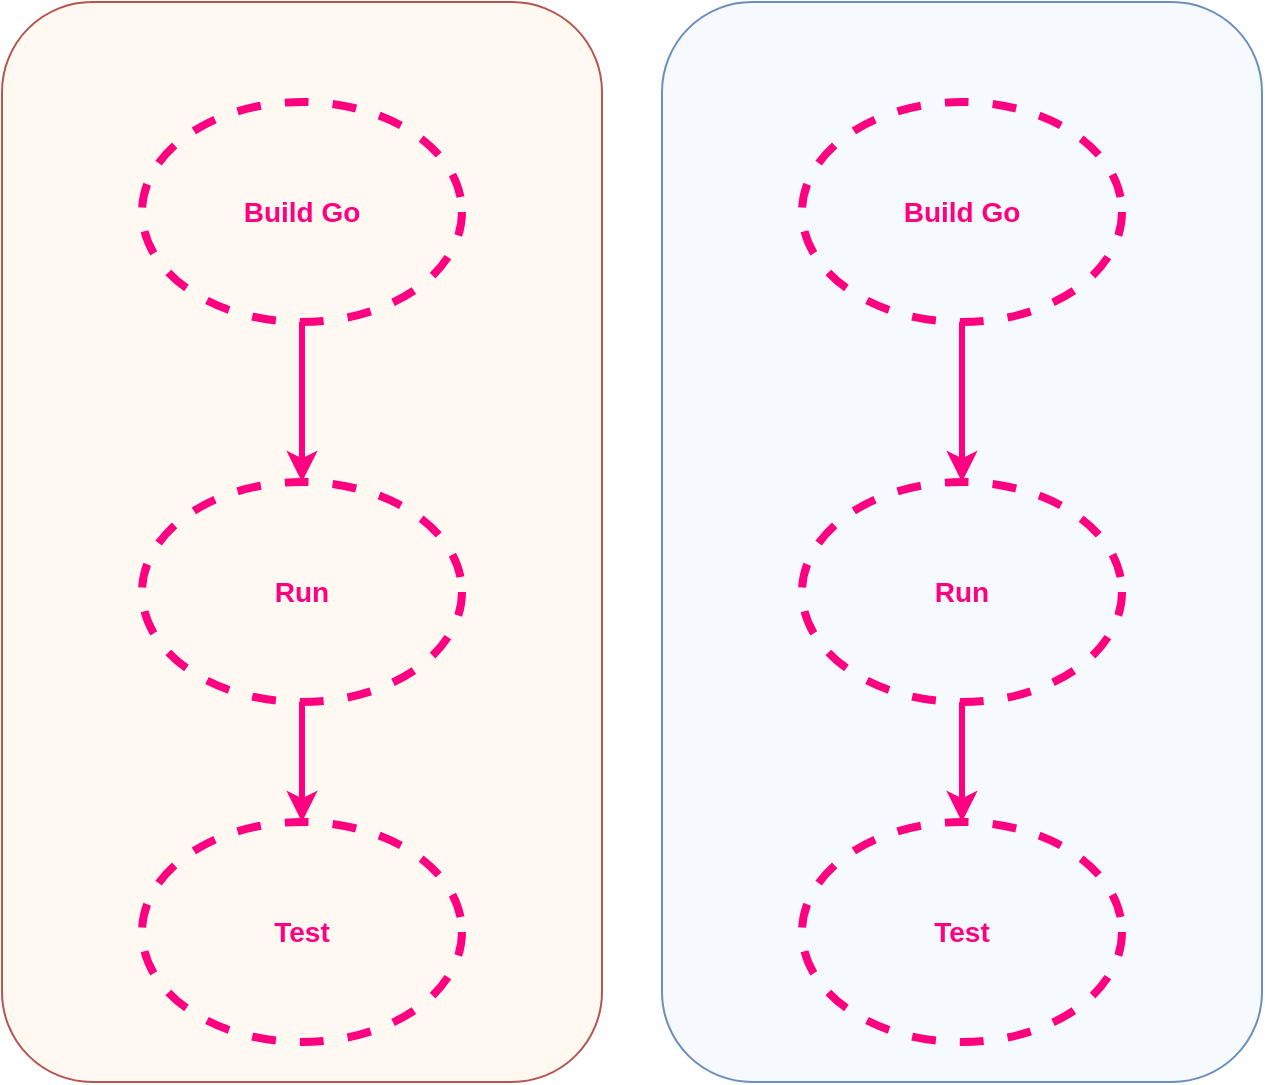 <mxfile version="17.2.4" type="device"><diagram id="_v3WCMKOLcL9bdMhPW8a" name="Page-1"><mxGraphModel dx="946" dy="672" grid="1" gridSize="10" guides="1" tooltips="1" connect="1" arrows="1" fold="1" page="1" pageScale="1" pageWidth="827" pageHeight="1169" math="0" shadow="0"><root><mxCell id="0"/><mxCell id="1" parent="0"/><mxCell id="sNE_SnrtqLocDL7RZX-s-1" value="" style="rounded=1;whiteSpace=wrap;html=1;fillColor=#FFE6CC;strokeColor=#b85450;gradientColor=none;gradientDirection=north;fillOpacity=25;" vertex="1" parent="1"><mxGeometry x="90" y="300" width="300" height="540" as="geometry"/></mxCell><mxCell id="sNE_SnrtqLocDL7RZX-s-2" value="Build Go" style="ellipse;whiteSpace=wrap;html=1;fillColor=none;strokeColor=#FF0080;dashed=1;strokeWidth=4;fontColor=#FF0080;fontStyle=1;fontSize=14;" vertex="1" parent="1"><mxGeometry x="160" y="350" width="160" height="110" as="geometry"/></mxCell><mxCell id="sNE_SnrtqLocDL7RZX-s-3" value="&lt;b&gt;Run&lt;/b&gt;" style="ellipse;whiteSpace=wrap;html=1;fillColor=none;strokeColor=#FF0080;dashed=1;strokeWidth=4;fontColor=#FF0080;fontSize=14;" vertex="1" parent="1"><mxGeometry x="160" y="540" width="160" height="110" as="geometry"/></mxCell><mxCell id="sNE_SnrtqLocDL7RZX-s-4" value="" style="curved=1;endArrow=classic;html=1;exitX=0.5;exitY=1;exitDx=0;exitDy=0;strokeColor=#FF0080;strokeWidth=3;entryX=0.5;entryY=0;entryDx=0;entryDy=0;" edge="1" parent="1" source="sNE_SnrtqLocDL7RZX-s-2" target="sNE_SnrtqLocDL7RZX-s-3"><mxGeometry width="50" height="50" relative="1" as="geometry"><mxPoint x="736" y="279.58" as="sourcePoint"/><mxPoint x="490" y="390" as="targetPoint"/><Array as="points"/></mxGeometry></mxCell><mxCell id="sNE_SnrtqLocDL7RZX-s-5" value="&lt;b&gt;Test&lt;br&gt;&lt;/b&gt;" style="ellipse;whiteSpace=wrap;html=1;fillColor=none;strokeColor=#FF0080;dashed=1;strokeWidth=4;fontColor=#FF0080;fontSize=14;" vertex="1" parent="1"><mxGeometry x="160" y="710" width="160" height="110" as="geometry"/></mxCell><mxCell id="sNE_SnrtqLocDL7RZX-s-6" value="" style="curved=1;endArrow=classic;html=1;strokeColor=#FF0080;strokeWidth=3;exitX=0.5;exitY=1;exitDx=0;exitDy=0;entryX=0.5;entryY=0;entryDx=0;entryDy=0;" edge="1" parent="1" source="sNE_SnrtqLocDL7RZX-s-3" target="sNE_SnrtqLocDL7RZX-s-5"><mxGeometry width="50" height="50" relative="1" as="geometry"><mxPoint x="250" y="470" as="sourcePoint"/><mxPoint x="250" y="550" as="targetPoint"/><Array as="points"/></mxGeometry></mxCell><mxCell id="sNE_SnrtqLocDL7RZX-s-7" value="" style="rounded=1;whiteSpace=wrap;html=1;fillColor=#dae8fc;strokeColor=#6c8ebf;gradientDirection=north;fillOpacity=25;" vertex="1" parent="1"><mxGeometry x="420" y="300" width="300" height="540" as="geometry"/></mxCell><mxCell id="sNE_SnrtqLocDL7RZX-s-8" value="Build Go" style="ellipse;whiteSpace=wrap;html=1;fillColor=none;strokeColor=#FF0080;dashed=1;strokeWidth=4;fontColor=#FF0080;fontStyle=1;fontSize=14;" vertex="1" parent="1"><mxGeometry x="490" y="350" width="160" height="110" as="geometry"/></mxCell><mxCell id="sNE_SnrtqLocDL7RZX-s-9" value="&lt;b&gt;Run&lt;/b&gt;" style="ellipse;whiteSpace=wrap;html=1;fillColor=none;strokeColor=#FF0080;dashed=1;strokeWidth=4;fontColor=#FF0080;fontSize=14;" vertex="1" parent="1"><mxGeometry x="490" y="540" width="160" height="110" as="geometry"/></mxCell><mxCell id="sNE_SnrtqLocDL7RZX-s-10" value="" style="curved=1;endArrow=classic;html=1;exitX=0.5;exitY=1;exitDx=0;exitDy=0;strokeColor=#FF0080;strokeWidth=3;entryX=0.5;entryY=0;entryDx=0;entryDy=0;" edge="1" parent="1" source="sNE_SnrtqLocDL7RZX-s-8" target="sNE_SnrtqLocDL7RZX-s-9"><mxGeometry width="50" height="50" relative="1" as="geometry"><mxPoint x="1066" y="279.58" as="sourcePoint"/><mxPoint x="820" y="390" as="targetPoint"/><Array as="points"/></mxGeometry></mxCell><mxCell id="sNE_SnrtqLocDL7RZX-s-11" value="&lt;b&gt;Test&lt;br&gt;&lt;/b&gt;" style="ellipse;whiteSpace=wrap;html=1;fillColor=none;strokeColor=#FF0080;dashed=1;strokeWidth=4;fontColor=#FF0080;fontSize=14;" vertex="1" parent="1"><mxGeometry x="490" y="710" width="160" height="110" as="geometry"/></mxCell><mxCell id="sNE_SnrtqLocDL7RZX-s-12" value="" style="curved=1;endArrow=classic;html=1;strokeColor=#FF0080;strokeWidth=3;exitX=0.5;exitY=1;exitDx=0;exitDy=0;entryX=0.5;entryY=0;entryDx=0;entryDy=0;" edge="1" parent="1" source="sNE_SnrtqLocDL7RZX-s-9" target="sNE_SnrtqLocDL7RZX-s-11"><mxGeometry width="50" height="50" relative="1" as="geometry"><mxPoint x="580" y="470" as="sourcePoint"/><mxPoint x="580" y="550" as="targetPoint"/><Array as="points"/></mxGeometry></mxCell></root></mxGraphModel></diagram></mxfile>